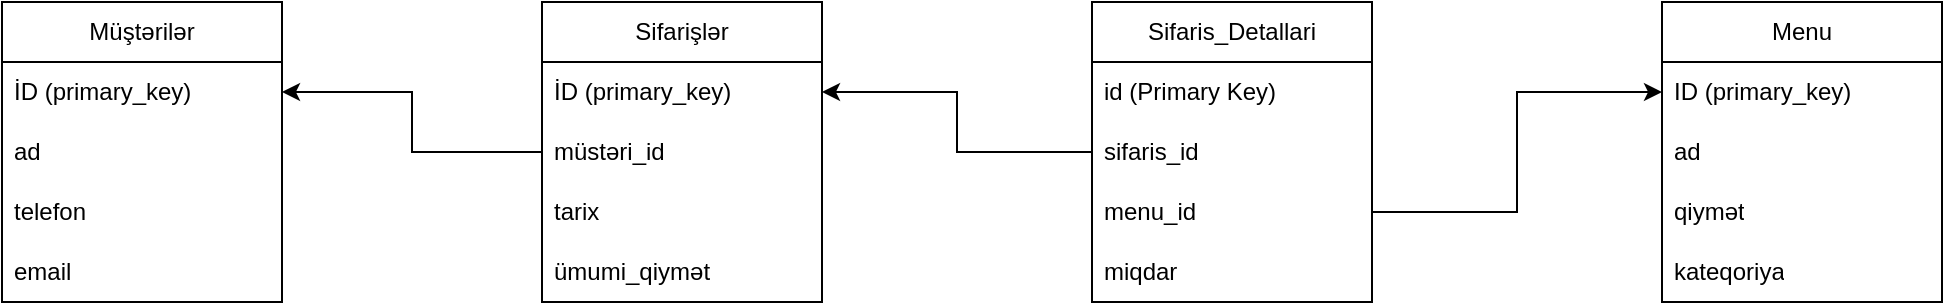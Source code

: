 <mxfile version="25.0.1">
  <diagram name="Page-1" id="WfOyBEYAapuylTPakIHO">
    <mxGraphModel dx="1995" dy="641" grid="1" gridSize="10" guides="1" tooltips="1" connect="1" arrows="1" fold="1" page="1" pageScale="1" pageWidth="850" pageHeight="1100" math="0" shadow="0">
      <root>
        <mxCell id="0" />
        <mxCell id="1" parent="0" />
        <mxCell id="3TnRcr9kyzZ7nhqiEQth-1" value="Menu" style="swimlane;fontStyle=0;childLayout=stackLayout;horizontal=1;startSize=30;horizontalStack=0;resizeParent=1;resizeParentMax=0;resizeLast=0;collapsible=1;marginBottom=0;whiteSpace=wrap;html=1;" vertex="1" parent="1">
          <mxGeometry x="640" y="270" width="140" height="150" as="geometry" />
        </mxCell>
        <mxCell id="3TnRcr9kyzZ7nhqiEQth-2" value="ID (primary_key)" style="text;strokeColor=none;fillColor=none;align=left;verticalAlign=middle;spacingLeft=4;spacingRight=4;overflow=hidden;points=[[0,0.5],[1,0.5]];portConstraint=eastwest;rotatable=0;whiteSpace=wrap;html=1;" vertex="1" parent="3TnRcr9kyzZ7nhqiEQth-1">
          <mxGeometry y="30" width="140" height="30" as="geometry" />
        </mxCell>
        <mxCell id="3TnRcr9kyzZ7nhqiEQth-3" value="ad" style="text;strokeColor=none;fillColor=none;align=left;verticalAlign=middle;spacingLeft=4;spacingRight=4;overflow=hidden;points=[[0,0.5],[1,0.5]];portConstraint=eastwest;rotatable=0;whiteSpace=wrap;html=1;" vertex="1" parent="3TnRcr9kyzZ7nhqiEQth-1">
          <mxGeometry y="60" width="140" height="30" as="geometry" />
        </mxCell>
        <mxCell id="3TnRcr9kyzZ7nhqiEQth-4" value="qiymət" style="text;strokeColor=none;fillColor=none;align=left;verticalAlign=middle;spacingLeft=4;spacingRight=4;overflow=hidden;points=[[0,0.5],[1,0.5]];portConstraint=eastwest;rotatable=0;whiteSpace=wrap;html=1;" vertex="1" parent="3TnRcr9kyzZ7nhqiEQth-1">
          <mxGeometry y="90" width="140" height="30" as="geometry" />
        </mxCell>
        <mxCell id="3TnRcr9kyzZ7nhqiEQth-12" value="kateqoriya" style="text;strokeColor=none;fillColor=none;align=left;verticalAlign=middle;spacingLeft=4;spacingRight=4;overflow=hidden;points=[[0,0.5],[1,0.5]];portConstraint=eastwest;rotatable=0;whiteSpace=wrap;html=1;" vertex="1" parent="3TnRcr9kyzZ7nhqiEQth-1">
          <mxGeometry y="120" width="140" height="30" as="geometry" />
        </mxCell>
        <mxCell id="3TnRcr9kyzZ7nhqiEQth-23" value="Müştərilər" style="swimlane;fontStyle=0;childLayout=stackLayout;horizontal=1;startSize=30;horizontalStack=0;resizeParent=1;resizeParentMax=0;resizeLast=0;collapsible=1;marginBottom=0;whiteSpace=wrap;html=1;" vertex="1" parent="1">
          <mxGeometry x="-190" y="270" width="140" height="150" as="geometry" />
        </mxCell>
        <mxCell id="3TnRcr9kyzZ7nhqiEQth-24" value="İD (primary_key)" style="text;strokeColor=none;fillColor=none;align=left;verticalAlign=middle;spacingLeft=4;spacingRight=4;overflow=hidden;points=[[0,0.5],[1,0.5]];portConstraint=eastwest;rotatable=0;whiteSpace=wrap;html=1;" vertex="1" parent="3TnRcr9kyzZ7nhqiEQth-23">
          <mxGeometry y="30" width="140" height="30" as="geometry" />
        </mxCell>
        <mxCell id="3TnRcr9kyzZ7nhqiEQth-25" value="ad" style="text;strokeColor=none;fillColor=none;align=left;verticalAlign=middle;spacingLeft=4;spacingRight=4;overflow=hidden;points=[[0,0.5],[1,0.5]];portConstraint=eastwest;rotatable=0;whiteSpace=wrap;html=1;" vertex="1" parent="3TnRcr9kyzZ7nhqiEQth-23">
          <mxGeometry y="60" width="140" height="30" as="geometry" />
        </mxCell>
        <mxCell id="3TnRcr9kyzZ7nhqiEQth-26" value="telefon" style="text;strokeColor=none;fillColor=none;align=left;verticalAlign=middle;spacingLeft=4;spacingRight=4;overflow=hidden;points=[[0,0.5],[1,0.5]];portConstraint=eastwest;rotatable=0;whiteSpace=wrap;html=1;" vertex="1" parent="3TnRcr9kyzZ7nhqiEQth-23">
          <mxGeometry y="90" width="140" height="30" as="geometry" />
        </mxCell>
        <mxCell id="3TnRcr9kyzZ7nhqiEQth-27" value="email" style="text;strokeColor=none;fillColor=none;align=left;verticalAlign=middle;spacingLeft=4;spacingRight=4;overflow=hidden;points=[[0,0.5],[1,0.5]];portConstraint=eastwest;rotatable=0;whiteSpace=wrap;html=1;" vertex="1" parent="3TnRcr9kyzZ7nhqiEQth-23">
          <mxGeometry y="120" width="140" height="30" as="geometry" />
        </mxCell>
        <mxCell id="3TnRcr9kyzZ7nhqiEQth-28" value="Sifarişlər" style="swimlane;fontStyle=0;childLayout=stackLayout;horizontal=1;startSize=30;horizontalStack=0;resizeParent=1;resizeParentMax=0;resizeLast=0;collapsible=1;marginBottom=0;whiteSpace=wrap;html=1;" vertex="1" parent="1">
          <mxGeometry x="80" y="270" width="140" height="150" as="geometry" />
        </mxCell>
        <mxCell id="3TnRcr9kyzZ7nhqiEQth-29" value="İD (primary_key)" style="text;strokeColor=none;fillColor=none;align=left;verticalAlign=middle;spacingLeft=4;spacingRight=4;overflow=hidden;points=[[0,0.5],[1,0.5]];portConstraint=eastwest;rotatable=0;whiteSpace=wrap;html=1;" vertex="1" parent="3TnRcr9kyzZ7nhqiEQth-28">
          <mxGeometry y="30" width="140" height="30" as="geometry" />
        </mxCell>
        <mxCell id="3TnRcr9kyzZ7nhqiEQth-30" value="müstəri_id" style="text;strokeColor=none;fillColor=none;align=left;verticalAlign=middle;spacingLeft=4;spacingRight=4;overflow=hidden;points=[[0,0.5],[1,0.5]];portConstraint=eastwest;rotatable=0;whiteSpace=wrap;html=1;" vertex="1" parent="3TnRcr9kyzZ7nhqiEQth-28">
          <mxGeometry y="60" width="140" height="30" as="geometry" />
        </mxCell>
        <mxCell id="3TnRcr9kyzZ7nhqiEQth-31" value="tarix" style="text;strokeColor=none;fillColor=none;align=left;verticalAlign=middle;spacingLeft=4;spacingRight=4;overflow=hidden;points=[[0,0.5],[1,0.5]];portConstraint=eastwest;rotatable=0;whiteSpace=wrap;html=1;" vertex="1" parent="3TnRcr9kyzZ7nhqiEQth-28">
          <mxGeometry y="90" width="140" height="30" as="geometry" />
        </mxCell>
        <mxCell id="3TnRcr9kyzZ7nhqiEQth-33" value="ümumi_qiymət" style="text;strokeColor=none;fillColor=none;align=left;verticalAlign=middle;spacingLeft=4;spacingRight=4;overflow=hidden;points=[[0,0.5],[1,0.5]];portConstraint=eastwest;rotatable=0;whiteSpace=wrap;html=1;" vertex="1" parent="3TnRcr9kyzZ7nhqiEQth-28">
          <mxGeometry y="120" width="140" height="30" as="geometry" />
        </mxCell>
        <mxCell id="3TnRcr9kyzZ7nhqiEQth-34" value="Sifaris_Detallari" style="swimlane;fontStyle=0;childLayout=stackLayout;horizontal=1;startSize=30;horizontalStack=0;resizeParent=1;resizeParentMax=0;resizeLast=0;collapsible=1;marginBottom=0;whiteSpace=wrap;html=1;" vertex="1" parent="1">
          <mxGeometry x="355" y="270" width="140" height="150" as="geometry" />
        </mxCell>
        <mxCell id="3TnRcr9kyzZ7nhqiEQth-35" value="&lt;div&gt;id (Primary Key)&lt;/div&gt;" style="text;strokeColor=none;fillColor=none;align=left;verticalAlign=middle;spacingLeft=4;spacingRight=4;overflow=hidden;points=[[0,0.5],[1,0.5]];portConstraint=eastwest;rotatable=0;whiteSpace=wrap;html=1;" vertex="1" parent="3TnRcr9kyzZ7nhqiEQth-34">
          <mxGeometry y="30" width="140" height="30" as="geometry" />
        </mxCell>
        <mxCell id="3TnRcr9kyzZ7nhqiEQth-36" value="sifaris_id" style="text;strokeColor=none;fillColor=none;align=left;verticalAlign=middle;spacingLeft=4;spacingRight=4;overflow=hidden;points=[[0,0.5],[1,0.5]];portConstraint=eastwest;rotatable=0;whiteSpace=wrap;html=1;" vertex="1" parent="3TnRcr9kyzZ7nhqiEQth-34">
          <mxGeometry y="60" width="140" height="30" as="geometry" />
        </mxCell>
        <mxCell id="3TnRcr9kyzZ7nhqiEQth-37" value="menu_id" style="text;strokeColor=none;fillColor=none;align=left;verticalAlign=middle;spacingLeft=4;spacingRight=4;overflow=hidden;points=[[0,0.5],[1,0.5]];portConstraint=eastwest;rotatable=0;whiteSpace=wrap;html=1;" vertex="1" parent="3TnRcr9kyzZ7nhqiEQth-34">
          <mxGeometry y="90" width="140" height="30" as="geometry" />
        </mxCell>
        <mxCell id="3TnRcr9kyzZ7nhqiEQth-39" value="&lt;div&gt;miqdar&lt;/div&gt;" style="text;strokeColor=none;fillColor=none;align=left;verticalAlign=middle;spacingLeft=4;spacingRight=4;overflow=hidden;points=[[0,0.5],[1,0.5]];portConstraint=eastwest;rotatable=0;whiteSpace=wrap;html=1;" vertex="1" parent="3TnRcr9kyzZ7nhqiEQth-34">
          <mxGeometry y="120" width="140" height="30" as="geometry" />
        </mxCell>
        <mxCell id="3TnRcr9kyzZ7nhqiEQth-51" style="edgeStyle=orthogonalEdgeStyle;rounded=0;orthogonalLoop=1;jettySize=auto;html=1;exitX=0;exitY=0.5;exitDx=0;exitDy=0;entryX=1;entryY=0.5;entryDx=0;entryDy=0;" edge="1" parent="1" source="3TnRcr9kyzZ7nhqiEQth-30" target="3TnRcr9kyzZ7nhqiEQth-24">
          <mxGeometry relative="1" as="geometry" />
        </mxCell>
        <mxCell id="3TnRcr9kyzZ7nhqiEQth-52" style="edgeStyle=orthogonalEdgeStyle;rounded=0;orthogonalLoop=1;jettySize=auto;html=1;exitX=0;exitY=0.5;exitDx=0;exitDy=0;entryX=1;entryY=0.5;entryDx=0;entryDy=0;" edge="1" parent="1" source="3TnRcr9kyzZ7nhqiEQth-36" target="3TnRcr9kyzZ7nhqiEQth-29">
          <mxGeometry relative="1" as="geometry" />
        </mxCell>
        <mxCell id="3TnRcr9kyzZ7nhqiEQth-53" style="edgeStyle=orthogonalEdgeStyle;rounded=0;orthogonalLoop=1;jettySize=auto;html=1;exitX=1;exitY=0.5;exitDx=0;exitDy=0;entryX=0;entryY=0.5;entryDx=0;entryDy=0;" edge="1" parent="1" source="3TnRcr9kyzZ7nhqiEQth-37" target="3TnRcr9kyzZ7nhqiEQth-2">
          <mxGeometry relative="1" as="geometry" />
        </mxCell>
      </root>
    </mxGraphModel>
  </diagram>
</mxfile>
